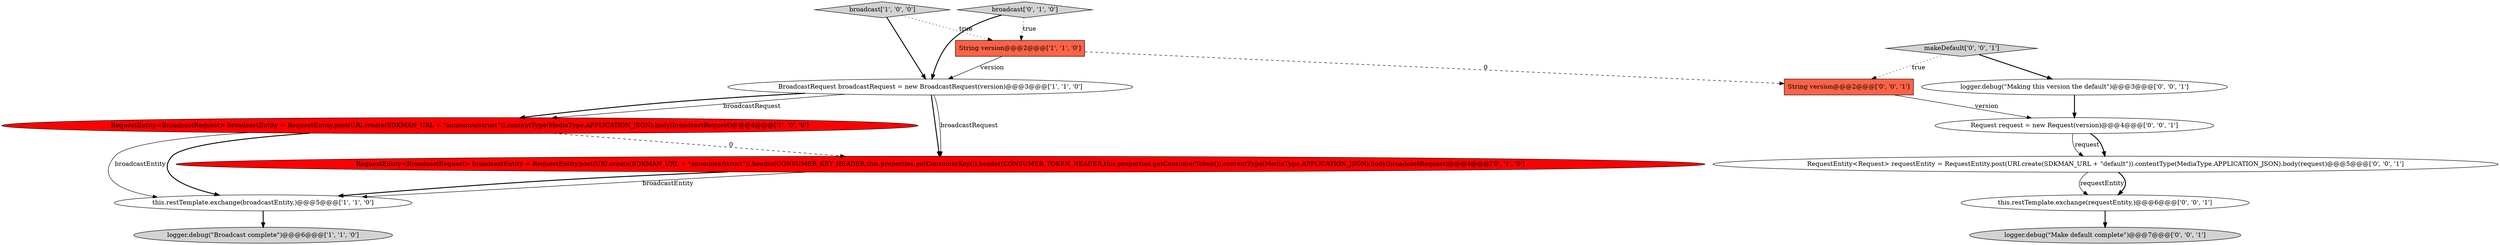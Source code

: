 digraph {
4 [style = filled, label = "logger.debug(\"Broadcast complete\")@@@6@@@['1', '1', '0']", fillcolor = lightgray, shape = ellipse image = "AAA0AAABBB1BBB"];
10 [style = filled, label = "this.restTemplate.exchange(requestEntity,)@@@6@@@['0', '0', '1']", fillcolor = white, shape = ellipse image = "AAA0AAABBB3BBB"];
1 [style = filled, label = "broadcast['1', '0', '0']", fillcolor = lightgray, shape = diamond image = "AAA0AAABBB1BBB"];
0 [style = filled, label = "String version@@@2@@@['1', '1', '0']", fillcolor = tomato, shape = box image = "AAA0AAABBB1BBB"];
8 [style = filled, label = "makeDefault['0', '0', '1']", fillcolor = lightgray, shape = diamond image = "AAA0AAABBB3BBB"];
13 [style = filled, label = "Request request = new Request(version)@@@4@@@['0', '0', '1']", fillcolor = white, shape = ellipse image = "AAA0AAABBB3BBB"];
3 [style = filled, label = "this.restTemplate.exchange(broadcastEntity,)@@@5@@@['1', '1', '0']", fillcolor = white, shape = ellipse image = "AAA0AAABBB1BBB"];
9 [style = filled, label = "logger.debug(\"Make default complete\")@@@7@@@['0', '0', '1']", fillcolor = lightgray, shape = ellipse image = "AAA0AAABBB3BBB"];
12 [style = filled, label = "RequestEntity<Request> requestEntity = RequestEntity.post(URI.create(SDKMAN_URL + \"default\")).contentType(MediaType.APPLICATION_JSON).body(request)@@@5@@@['0', '0', '1']", fillcolor = white, shape = ellipse image = "AAA0AAABBB3BBB"];
11 [style = filled, label = "logger.debug(\"Making this version the default\")@@@3@@@['0', '0', '1']", fillcolor = white, shape = ellipse image = "AAA0AAABBB3BBB"];
5 [style = filled, label = "BroadcastRequest broadcastRequest = new BroadcastRequest(version)@@@3@@@['1', '1', '0']", fillcolor = white, shape = ellipse image = "AAA0AAABBB1BBB"];
2 [style = filled, label = "RequestEntity<BroadcastRequest> broadcastEntity = RequestEntity.post(URI.create(SDKMAN_URL + \"announce/struct\")).contentType(MediaType.APPLICATION_JSON).body(broadcastRequest)@@@4@@@['1', '0', '0']", fillcolor = red, shape = ellipse image = "AAA1AAABBB1BBB"];
14 [style = filled, label = "String version@@@2@@@['0', '0', '1']", fillcolor = tomato, shape = box image = "AAA0AAABBB3BBB"];
6 [style = filled, label = "broadcast['0', '1', '0']", fillcolor = lightgray, shape = diamond image = "AAA0AAABBB2BBB"];
7 [style = filled, label = "RequestEntity<BroadcastRequest> broadcastEntity = RequestEntity.post(URI.create(SDKMAN_URL + \"announce/struct\")).header(CONSUMER_KEY_HEADER,this.properties.getConsumerKey()).header(CONSUMER_TOKEN_HEADER,this.properties.getConsumerToken()).contentType(MediaType.APPLICATION_JSON).body(broadcastRequest)@@@4@@@['0', '1', '0']", fillcolor = red, shape = ellipse image = "AAA1AAABBB2BBB"];
1->5 [style = bold, label=""];
14->13 [style = solid, label="version"];
0->5 [style = solid, label="version"];
2->3 [style = bold, label=""];
12->10 [style = solid, label="requestEntity"];
13->12 [style = solid, label="request"];
2->7 [style = dashed, label="0"];
2->3 [style = solid, label="broadcastEntity"];
3->4 [style = bold, label=""];
7->3 [style = bold, label=""];
0->14 [style = dashed, label="0"];
6->5 [style = bold, label=""];
5->2 [style = bold, label=""];
12->10 [style = bold, label=""];
13->12 [style = bold, label=""];
7->3 [style = solid, label="broadcastEntity"];
8->14 [style = dotted, label="true"];
11->13 [style = bold, label=""];
5->7 [style = solid, label="broadcastRequest"];
5->7 [style = bold, label=""];
10->9 [style = bold, label=""];
1->0 [style = dotted, label="true"];
6->0 [style = dotted, label="true"];
5->2 [style = solid, label="broadcastRequest"];
8->11 [style = bold, label=""];
}
